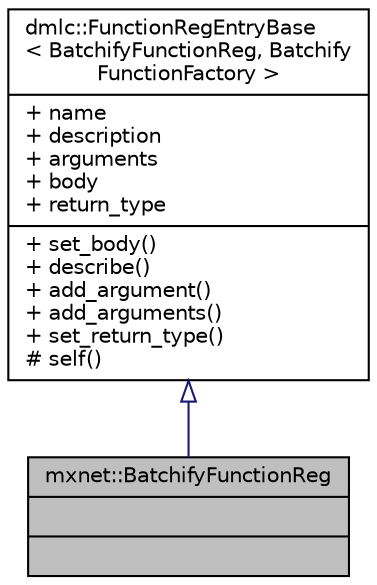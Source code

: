 digraph "mxnet::BatchifyFunctionReg"
{
 // LATEX_PDF_SIZE
  edge [fontname="Helvetica",fontsize="10",labelfontname="Helvetica",labelfontsize="10"];
  node [fontname="Helvetica",fontsize="10",shape=record];
  Node1 [label="{mxnet::BatchifyFunctionReg\n||}",height=0.2,width=0.4,color="black", fillcolor="grey75", style="filled", fontcolor="black",tooltip="Registry entry for DataSampler factory functions."];
  Node2 -> Node1 [dir="back",color="midnightblue",fontsize="10",style="solid",arrowtail="onormal",fontname="Helvetica"];
  Node2 [label="{dmlc::FunctionRegEntryBase\l\< BatchifyFunctionReg, Batchify\lFunctionFactory \>\n|+ name\l+ description\l+ arguments\l+ body\l+ return_type\l|+ set_body()\l+ describe()\l+ add_argument()\l+ add_arguments()\l+ set_return_type()\l# self()\l}",height=0.2,width=0.4,color="black", fillcolor="white", style="filled",URL="$classdmlc_1_1FunctionRegEntryBase.html",tooltip=" "];
}
